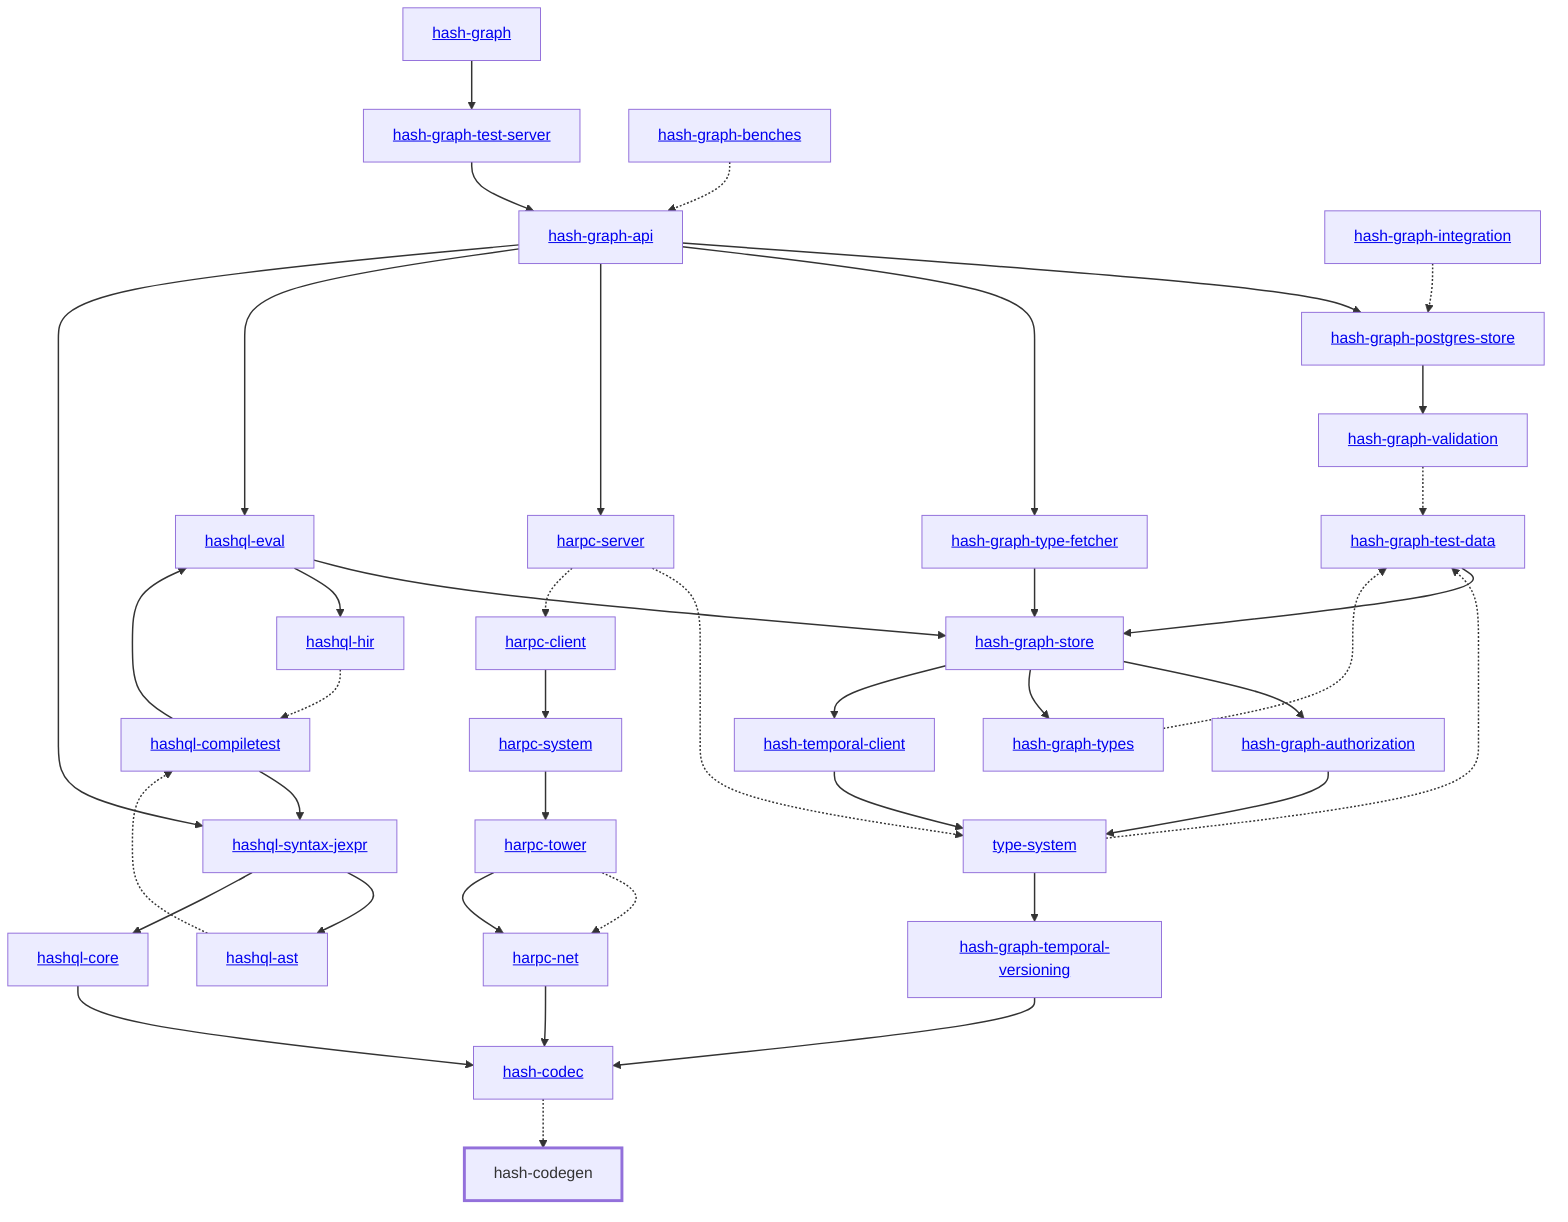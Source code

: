 graph TD
    linkStyle default stroke-width:1.5px
    classDef default stroke-width:1px
    classDef root stroke-width:3px
    classDef dev stroke-width:1px
    classDef build stroke-width:1px
    %% Legend
    %% --> : Normal dependency
    %% -.-> : Dev dependency
    %% ---> : Build dependency
    0[<a href="../hash_graph/index.html">hash-graph</a>]
    1[<a href="../type_system/index.html">type-system</a>]
    2[<a href="../hash_codec/index.html">hash-codec</a>]
    3[hash-codegen]
    class 3 root
    4[<a href="../hash_graph_api/index.html">hash-graph-api</a>]
    5[<a href="../hash_graph_authorization/index.html">hash-graph-authorization</a>]
    6[<a href="../hash_graph_postgres_store/index.html">hash-graph-postgres-store</a>]
    7[<a href="../hash_graph_store/index.html">hash-graph-store</a>]
    8[<a href="../hash_graph_temporal_versioning/index.html">hash-graph-temporal-versioning</a>]
    9[<a href="../hash_graph_test_server/index.html">hash-graph-test-server</a>]
    10[<a href="../hash_graph_type_fetcher/index.html">hash-graph-type-fetcher</a>]
    11[<a href="../hash_graph_types/index.html">hash-graph-types</a>]
    12[<a href="../hash_graph_validation/index.html">hash-graph-validation</a>]
    13[<a href="../harpc_client/index.html">harpc-client</a>]
    14[<a href="../harpc_net/index.html">harpc-net</a>]
    15[<a href="../harpc_server/index.html">harpc-server</a>]
    16[<a href="../harpc_system/index.html">harpc-system</a>]
    17[<a href="../harpc_tower/index.html">harpc-tower</a>]
    18[<a href="../hashql_ast/index.html">hashql-ast</a>]
    19[<a href="../hashql_compiletest/index.html">hashql-compiletest</a>]
    20[<a href="../hashql_core/index.html">hashql-core</a>]
    21[<a href="../hashql_eval/index.html">hashql-eval</a>]
    22[<a href="../hashql_hir/index.html">hashql-hir</a>]
    23[<a href="../hashql_syntax_jexpr/index.html">hashql-syntax-jexpr</a>]
    24[<a href="../hash_temporal_client/index.html">hash-temporal-client</a>]
    25[<a href="../hash_graph_benches/index.html">hash-graph-benches</a>]
    26[<a href="../hash_graph_integration/index.html">hash-graph-integration</a>]
    27[<a href="../hash_graph_test_data/index.html">hash-graph-test-data</a>]
    0 --> 9
    1 --> 8
    1 -.-> 27
    2 -.-> 3
    4 --> 6
    4 --> 10
    4 --> 15
    4 --> 21
    4 --> 23
    5 --> 1
    6 --> 12
    7 --> 5
    7 --> 11
    7 --> 24
    8 --> 2
    9 --> 4
    10 --> 7
    11 -.-> 27
    12 -.-> 27
    13 --> 16
    14 --> 2
    15 -.-> 1
    15 -.-> 13
    16 --> 17
    17 -.-> 14
    17 --> 14
    18 -.-> 19
    19 --> 21
    19 --> 23
    20 --> 2
    21 --> 7
    21 --> 22
    22 -.-> 19
    23 --> 18
    23 --> 20
    24 --> 1
    25 -.-> 4
    26 -.-> 6
    27 --> 7